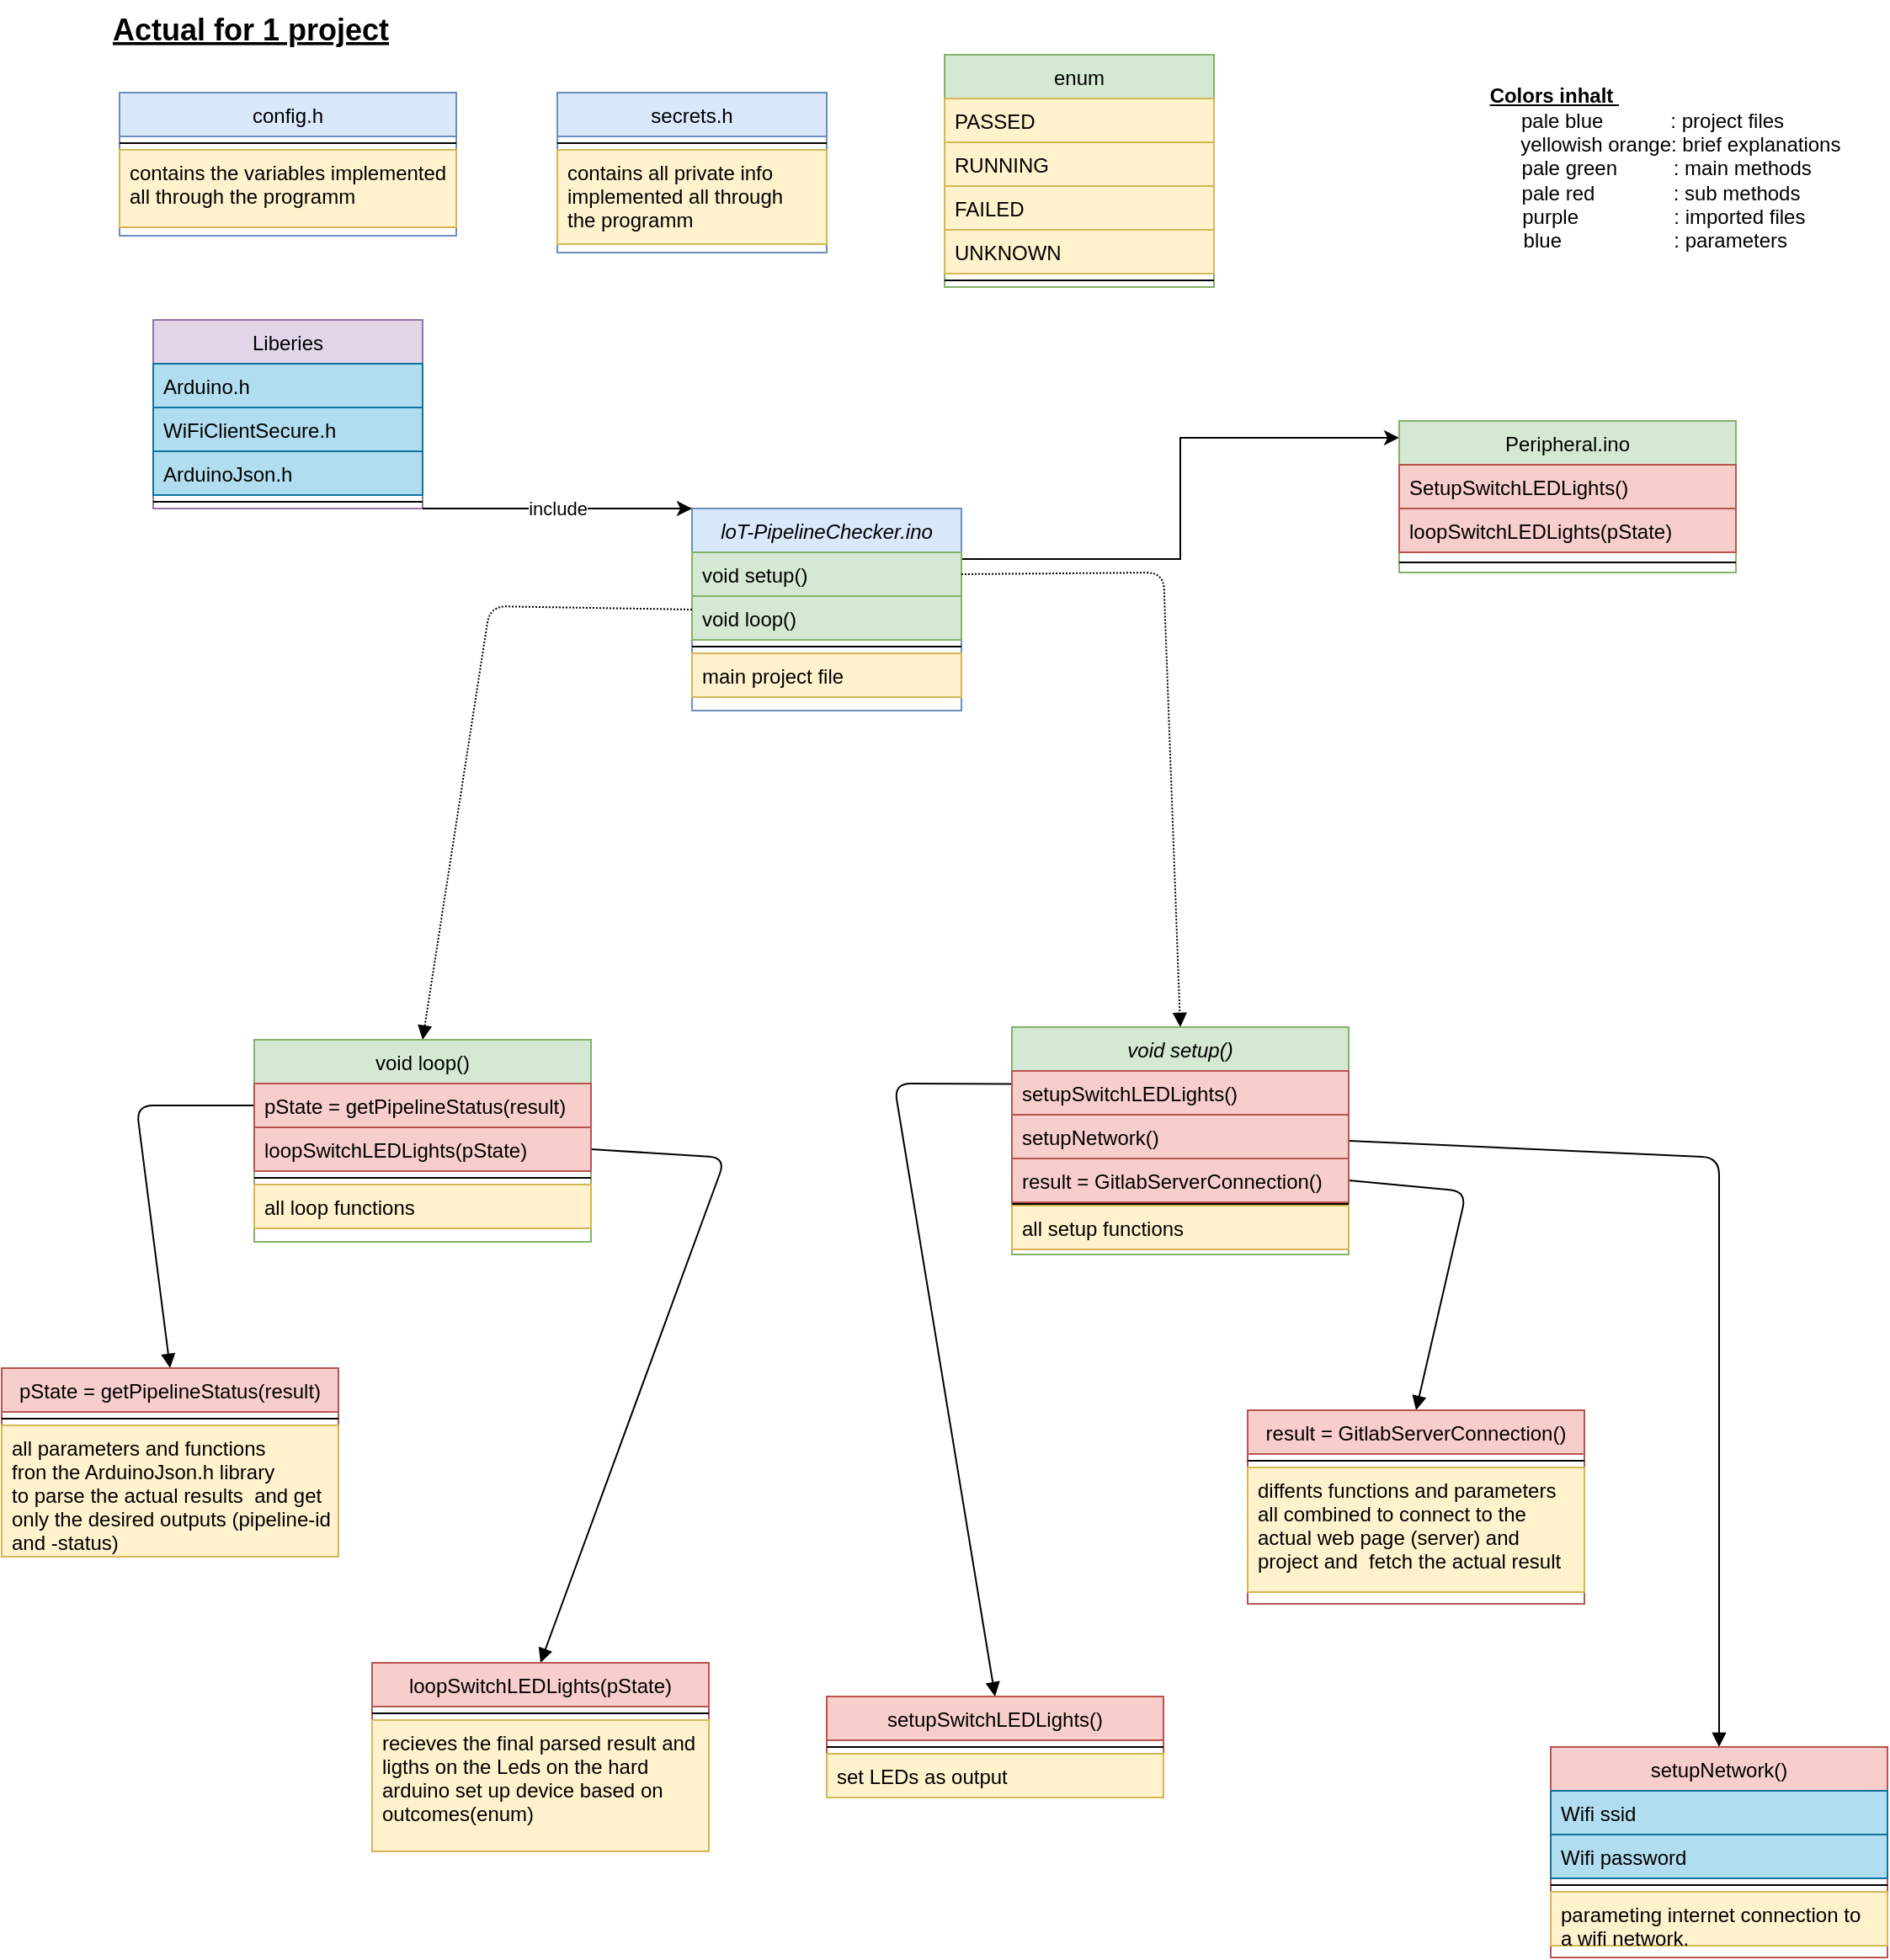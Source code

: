 <mxfile version="13.7.3" type="device"><diagram id="C5RBs43oDa-KdzZeNtuy" name="Page-1"><mxGraphModel dx="2105" dy="960" grid="1" gridSize="10" guides="1" tooltips="1" connect="1" arrows="1" fold="1" page="1" pageScale="1" pageWidth="827" pageHeight="1169" math="0" shadow="0"><root><mxCell id="WIyWlLk6GJQsqaUBKTNV-0"/><mxCell id="WIyWlLk6GJQsqaUBKTNV-1" parent="WIyWlLk6GJQsqaUBKTNV-0"/><mxCell id="nX8jGTWsumqi2cWbTF_k-5" style="edgeStyle=orthogonalEdgeStyle;rounded=0;orthogonalLoop=1;jettySize=auto;html=1;exitX=1;exitY=0.25;exitDx=0;exitDy=0;entryX=0;entryY=0.111;entryDx=0;entryDy=0;entryPerimeter=0;" edge="1" parent="WIyWlLk6GJQsqaUBKTNV-1" source="zkfFHV4jXpPFQw0GAbJ--0" target="nX8jGTWsumqi2cWbTF_k-0"><mxGeometry relative="1" as="geometry"/></mxCell><mxCell id="zkfFHV4jXpPFQw0GAbJ--0" value="loT-PipelineChecker.ino" style="swimlane;fontStyle=2;align=center;verticalAlign=top;childLayout=stackLayout;horizontal=1;startSize=26;horizontalStack=0;resizeParent=1;resizeLast=0;collapsible=1;marginBottom=0;rounded=0;shadow=0;strokeWidth=1;fillColor=#dae8fc;strokeColor=#6c8ebf;" parent="WIyWlLk6GJQsqaUBKTNV-1" vertex="1"><mxGeometry x="370" y="312" width="160" height="120" as="geometry"><mxRectangle x="230" y="140" width="160" height="26" as="alternateBounds"/></mxGeometry></mxCell><mxCell id="zkfFHV4jXpPFQw0GAbJ--1" value="void setup()" style="text;align=left;verticalAlign=top;spacingLeft=4;spacingRight=4;overflow=hidden;rotatable=0;points=[[0,0.5],[1,0.5]];portConstraint=eastwest;fillColor=#d5e8d4;strokeColor=#82b366;" parent="zkfFHV4jXpPFQw0GAbJ--0" vertex="1"><mxGeometry y="26" width="160" height="26" as="geometry"/></mxCell><mxCell id="zkfFHV4jXpPFQw0GAbJ--2" value="void loop()" style="text;align=left;verticalAlign=top;spacingLeft=4;spacingRight=4;overflow=hidden;rotatable=0;points=[[0,0.5],[1,0.5]];portConstraint=eastwest;rounded=0;shadow=0;html=0;fillColor=#d5e8d4;strokeColor=#82b366;" parent="zkfFHV4jXpPFQw0GAbJ--0" vertex="1"><mxGeometry y="52" width="160" height="26" as="geometry"/></mxCell><mxCell id="zkfFHV4jXpPFQw0GAbJ--4" value="" style="line;html=1;strokeWidth=1;align=left;verticalAlign=middle;spacingTop=-1;spacingLeft=3;spacingRight=3;rotatable=0;labelPosition=right;points=[];portConstraint=eastwest;" parent="zkfFHV4jXpPFQw0GAbJ--0" vertex="1"><mxGeometry y="78" width="160" height="8" as="geometry"/></mxCell><mxCell id="zkfFHV4jXpPFQw0GAbJ--5" value="main project file" style="text;align=left;verticalAlign=top;spacingLeft=4;spacingRight=4;overflow=hidden;rotatable=0;points=[[0,0.5],[1,0.5]];portConstraint=eastwest;fillColor=#fff2cc;strokeColor=#d6b656;" parent="zkfFHV4jXpPFQw0GAbJ--0" vertex="1"><mxGeometry y="86" width="160" height="26" as="geometry"/></mxCell><mxCell id="n-UcgwDzip0mZuVhd4J0-0" value="Actual for 1 project" style="text;align=left;verticalAlign=top;spacingLeft=4;spacingRight=4;overflow=hidden;rotatable=0;points=[[0,0.5],[1,0.5]];portConstraint=eastwest;fontStyle=5;fontSize=18;" parent="WIyWlLk6GJQsqaUBKTNV-1" vertex="1"><mxGeometry x="20" y="10" width="200" height="26" as="geometry"/></mxCell><mxCell id="n-UcgwDzip0mZuVhd4J0-60" value="Liberies" style="swimlane;fontStyle=0;align=center;verticalAlign=top;childLayout=stackLayout;horizontal=1;startSize=26;horizontalStack=0;resizeParent=1;resizeLast=0;collapsible=1;marginBottom=0;rounded=0;shadow=0;strokeWidth=1;fillColor=#e1d5e7;strokeColor=#9673a6;" parent="WIyWlLk6GJQsqaUBKTNV-1" vertex="1"><mxGeometry x="50" y="200" width="160" height="112" as="geometry"><mxRectangle x="550" y="140" width="160" height="26" as="alternateBounds"/></mxGeometry></mxCell><mxCell id="n-UcgwDzip0mZuVhd4J0-61" value="Arduino.h" style="text;align=left;verticalAlign=top;spacingLeft=4;spacingRight=4;overflow=hidden;rotatable=0;points=[[0,0.5],[1,0.5]];portConstraint=eastwest;fillColor=#b1ddf0;strokeColor=#10739e;" parent="n-UcgwDzip0mZuVhd4J0-60" vertex="1"><mxGeometry y="26" width="160" height="26" as="geometry"/></mxCell><mxCell id="n-UcgwDzip0mZuVhd4J0-62" value="WiFiClientSecure.h" style="text;align=left;verticalAlign=top;spacingLeft=4;spacingRight=4;overflow=hidden;rotatable=0;points=[[0,0.5],[1,0.5]];portConstraint=eastwest;rounded=0;shadow=0;html=0;fillColor=#b1ddf0;strokeColor=#10739e;" parent="n-UcgwDzip0mZuVhd4J0-60" vertex="1"><mxGeometry y="52" width="160" height="26" as="geometry"/></mxCell><mxCell id="n-UcgwDzip0mZuVhd4J0-63" value="ArduinoJson.h" style="text;align=left;verticalAlign=top;spacingLeft=4;spacingRight=4;overflow=hidden;rotatable=0;points=[[0,0.5],[1,0.5]];portConstraint=eastwest;rounded=0;shadow=0;html=0;fillColor=#b1ddf0;strokeColor=#10739e;" parent="n-UcgwDzip0mZuVhd4J0-60" vertex="1"><mxGeometry y="78" width="160" height="26" as="geometry"/></mxCell><mxCell id="n-UcgwDzip0mZuVhd4J0-66" value="" style="line;html=1;strokeWidth=1;align=left;verticalAlign=middle;spacingTop=-1;spacingLeft=3;spacingRight=3;rotatable=0;labelPosition=right;points=[];portConstraint=eastwest;" parent="n-UcgwDzip0mZuVhd4J0-60" vertex="1"><mxGeometry y="104" width="160" height="8" as="geometry"/></mxCell><mxCell id="n-UcgwDzip0mZuVhd4J0-77" value="enum" style="swimlane;fontStyle=0;align=center;verticalAlign=top;childLayout=stackLayout;horizontal=1;startSize=26;horizontalStack=0;resizeParent=1;resizeLast=0;collapsible=1;marginBottom=0;rounded=0;shadow=0;strokeWidth=1;fillColor=#d5e8d4;strokeColor=#82b366;" parent="WIyWlLk6GJQsqaUBKTNV-1" vertex="1"><mxGeometry x="520" y="42.5" width="160" height="138" as="geometry"><mxRectangle x="550" y="140" width="160" height="26" as="alternateBounds"/></mxGeometry></mxCell><mxCell id="n-UcgwDzip0mZuVhd4J0-78" value="PASSED" style="text;align=left;verticalAlign=top;spacingLeft=4;spacingRight=4;overflow=hidden;rotatable=0;points=[[0,0.5],[1,0.5]];portConstraint=eastwest;fillColor=#fff2cc;strokeColor=#d6b656;" parent="n-UcgwDzip0mZuVhd4J0-77" vertex="1"><mxGeometry y="26" width="160" height="26" as="geometry"/></mxCell><mxCell id="n-UcgwDzip0mZuVhd4J0-79" value="RUNNING" style="text;align=left;verticalAlign=top;spacingLeft=4;spacingRight=4;overflow=hidden;rotatable=0;points=[[0,0.5],[1,0.5]];portConstraint=eastwest;rounded=0;shadow=0;html=0;fillColor=#fff2cc;strokeColor=#d6b656;" parent="n-UcgwDzip0mZuVhd4J0-77" vertex="1"><mxGeometry y="52" width="160" height="26" as="geometry"/></mxCell><mxCell id="n-UcgwDzip0mZuVhd4J0-80" value="FAILED" style="text;align=left;verticalAlign=top;spacingLeft=4;spacingRight=4;overflow=hidden;rotatable=0;points=[[0,0.5],[1,0.5]];portConstraint=eastwest;rounded=0;shadow=0;html=0;fillColor=#fff2cc;strokeColor=#d6b656;" parent="n-UcgwDzip0mZuVhd4J0-77" vertex="1"><mxGeometry y="78" width="160" height="26" as="geometry"/></mxCell><mxCell id="n-UcgwDzip0mZuVhd4J0-81" value="UNKNOWN" style="text;align=left;verticalAlign=top;spacingLeft=4;spacingRight=4;overflow=hidden;rotatable=0;points=[[0,0.5],[1,0.5]];portConstraint=eastwest;rounded=0;shadow=0;html=0;fillColor=#fff2cc;strokeColor=#d6b656;" parent="n-UcgwDzip0mZuVhd4J0-77" vertex="1"><mxGeometry y="104" width="160" height="26" as="geometry"/></mxCell><mxCell id="n-UcgwDzip0mZuVhd4J0-82" value="" style="line;html=1;strokeWidth=1;align=left;verticalAlign=middle;spacingTop=-1;spacingLeft=3;spacingRight=3;rotatable=0;labelPosition=right;points=[];portConstraint=eastwest;" parent="n-UcgwDzip0mZuVhd4J0-77" vertex="1"><mxGeometry y="130" width="160" height="8" as="geometry"/></mxCell><mxCell id="YJGUpjWJpuxdB4CQiXM4-1" value="secrets.h" style="swimlane;fontStyle=0;align=center;verticalAlign=top;childLayout=stackLayout;horizontal=1;startSize=26;horizontalStack=0;resizeParent=1;resizeLast=0;collapsible=1;marginBottom=0;rounded=0;shadow=0;strokeWidth=1;fillColor=#dae8fc;strokeColor=#6c8ebf;" parent="WIyWlLk6GJQsqaUBKTNV-1" vertex="1"><mxGeometry x="290" y="65" width="160" height="95" as="geometry"><mxRectangle x="550" y="140" width="160" height="26" as="alternateBounds"/></mxGeometry></mxCell><mxCell id="YJGUpjWJpuxdB4CQiXM4-2" value="" style="line;html=1;strokeWidth=1;align=left;verticalAlign=middle;spacingTop=-1;spacingLeft=3;spacingRight=3;rotatable=0;labelPosition=right;points=[];portConstraint=eastwest;" parent="YJGUpjWJpuxdB4CQiXM4-1" vertex="1"><mxGeometry y="26" width="160" height="8" as="geometry"/></mxCell><mxCell id="YJGUpjWJpuxdB4CQiXM4-3" value="contains all private info&#10;implemented all through&#10;the programm " style="text;align=left;verticalAlign=top;spacingLeft=4;spacingRight=4;overflow=hidden;rotatable=0;points=[[0,0.5],[1,0.5]];portConstraint=eastwest;fillColor=#fff2cc;strokeColor=#d6b656;" parent="YJGUpjWJpuxdB4CQiXM4-1" vertex="1"><mxGeometry y="34" width="160" height="56" as="geometry"/></mxCell><mxCell id="YJGUpjWJpuxdB4CQiXM4-5" value="config.h" style="swimlane;fontStyle=0;align=center;verticalAlign=top;childLayout=stackLayout;horizontal=1;startSize=26;horizontalStack=0;resizeParent=1;resizeLast=0;collapsible=1;marginBottom=0;rounded=0;shadow=0;strokeWidth=1;fillColor=#dae8fc;strokeColor=#6c8ebf;" parent="WIyWlLk6GJQsqaUBKTNV-1" vertex="1"><mxGeometry x="30" y="65" width="200" height="85" as="geometry"><mxRectangle x="550" y="140" width="160" height="26" as="alternateBounds"/></mxGeometry></mxCell><mxCell id="YJGUpjWJpuxdB4CQiXM4-6" value="" style="line;html=1;strokeWidth=1;align=left;verticalAlign=middle;spacingTop=-1;spacingLeft=3;spacingRight=3;rotatable=0;labelPosition=right;points=[];portConstraint=eastwest;" parent="YJGUpjWJpuxdB4CQiXM4-5" vertex="1"><mxGeometry y="26" width="200" height="8" as="geometry"/></mxCell><mxCell id="YJGUpjWJpuxdB4CQiXM4-7" value="contains the variables implemented&#10;all through the programm" style="text;align=left;verticalAlign=top;spacingLeft=4;spacingRight=4;overflow=hidden;rotatable=0;points=[[0,0.5],[1,0.5]];portConstraint=eastwest;fillColor=#fff2cc;strokeColor=#d6b656;" parent="YJGUpjWJpuxdB4CQiXM4-5" vertex="1"><mxGeometry y="34" width="200" height="46" as="geometry"/></mxCell><mxCell id="AP6IjIO4oyk4iDSweJ21-5" value="" style="endArrow=classic;html=1;entryX=0;entryY=0;entryDx=0;entryDy=0;exitX=1;exitY=1;exitDx=0;exitDy=0;" parent="WIyWlLk6GJQsqaUBKTNV-1" source="n-UcgwDzip0mZuVhd4J0-60" target="zkfFHV4jXpPFQw0GAbJ--0" edge="1"><mxGeometry relative="1" as="geometry"><mxPoint x="220" y="280" as="sourcePoint"/><mxPoint x="310" y="280" as="targetPoint"/></mxGeometry></mxCell><mxCell id="AP6IjIO4oyk4iDSweJ21-6" value="include" style="edgeLabel;resizable=0;html=1;align=center;verticalAlign=middle;" parent="AP6IjIO4oyk4iDSweJ21-5" connectable="0" vertex="1"><mxGeometry relative="1" as="geometry"/></mxCell><mxCell id="AP6IjIO4oyk4iDSweJ21-7" value="" style="endArrow=block;endFill=1;endSize=6;html=1;exitX=0;exitY=0.5;exitDx=0;exitDy=0;entryX=0.5;entryY=0;entryDx=0;entryDy=0;dashed=1;dashPattern=1 1;" parent="WIyWlLk6GJQsqaUBKTNV-1" source="zkfFHV4jXpPFQw0GAbJ--0" target="n-UcgwDzip0mZuVhd4J0-23" edge="1"><mxGeometry width="100" relative="1" as="geometry"><mxPoint x="200" y="410" as="sourcePoint"/><mxPoint x="150" y="410" as="targetPoint"/><Array as="points"><mxPoint x="250" y="370"/></Array></mxGeometry></mxCell><mxCell id="AP6IjIO4oyk4iDSweJ21-8" value="" style="endArrow=block;endFill=1;endSize=6;html=1;exitX=1;exitY=0.5;exitDx=0;exitDy=0;entryX=0.5;entryY=0;entryDx=0;entryDy=0;dashed=1;dashPattern=1 1;" parent="WIyWlLk6GJQsqaUBKTNV-1" source="zkfFHV4jXpPFQw0GAbJ--1" target="n-UcgwDzip0mZuVhd4J0-1" edge="1"><mxGeometry width="100" relative="1" as="geometry"><mxPoint x="540" y="350" as="sourcePoint"/><mxPoint x="720" y="420" as="targetPoint"/><Array as="points"><mxPoint x="650" y="350"/></Array></mxGeometry></mxCell><mxCell id="AP6IjIO4oyk4iDSweJ21-9" value="" style="endArrow=block;endFill=1;endSize=6;html=1;exitX=1;exitY=0.5;exitDx=0;exitDy=0;entryX=0.5;entryY=0;entryDx=0;entryDy=0;" parent="WIyWlLk6GJQsqaUBKTNV-1" source="n-UcgwDzip0mZuVhd4J0-25" target="n-UcgwDzip0mZuVhd4J0-84" edge="1"><mxGeometry width="100" relative="1" as="geometry"><mxPoint x="340" y="697.5" as="sourcePoint"/><mxPoint x="440" y="697.5" as="targetPoint"/><Array as="points"><mxPoint x="390" y="697.5"/></Array></mxGeometry></mxCell><mxCell id="AP6IjIO4oyk4iDSweJ21-10" value="" style="endArrow=block;endFill=1;endSize=6;html=1;exitX=0;exitY=0.5;exitDx=0;exitDy=0;entryX=0.5;entryY=0;entryDx=0;entryDy=0;" parent="WIyWlLk6GJQsqaUBKTNV-1" source="n-UcgwDzip0mZuVhd4J0-24" target="n-UcgwDzip0mZuVhd4J0-70" edge="1"><mxGeometry width="100" relative="1" as="geometry"><mxPoint x="-30" y="707.5" as="sourcePoint"/><mxPoint x="20" y="687.5" as="targetPoint"/><Array as="points"><mxPoint x="40" y="666.5"/></Array></mxGeometry></mxCell><mxCell id="AP6IjIO4oyk4iDSweJ21-11" value="" style="endArrow=block;endFill=1;endSize=6;html=1;exitX=0;exitY=0.25;exitDx=0;exitDy=0;entryX=0.5;entryY=0;entryDx=0;entryDy=0;" parent="WIyWlLk6GJQsqaUBKTNV-1" source="n-UcgwDzip0mZuVhd4J0-1" target="AP6IjIO4oyk4iDSweJ21-0" edge="1"><mxGeometry width="100" relative="1" as="geometry"><mxPoint x="440" y="687" as="sourcePoint"/><mxPoint x="430" y="677.5" as="targetPoint"/><Array as="points"><mxPoint x="490" y="653.5"/></Array></mxGeometry></mxCell><mxCell id="AP6IjIO4oyk4iDSweJ21-12" value="" style="endArrow=block;endFill=1;endSize=6;html=1;exitX=1;exitY=0.5;exitDx=0;exitDy=0;entryX=0.5;entryY=0;entryDx=0;entryDy=0;" parent="WIyWlLk6GJQsqaUBKTNV-1" source="n-UcgwDzip0mZuVhd4J0-32" target="n-UcgwDzip0mZuVhd4J0-46" edge="1"><mxGeometry width="100" relative="1" as="geometry"><mxPoint x="770" y="707.5" as="sourcePoint"/><mxPoint x="870" y="707.5" as="targetPoint"/><Array as="points"><mxPoint x="830" y="717.5"/></Array></mxGeometry></mxCell><mxCell id="AP6IjIO4oyk4iDSweJ21-13" value="" style="endArrow=block;endFill=1;endSize=6;html=1;exitX=1;exitY=0.5;exitDx=0;exitDy=0;entryX=0.5;entryY=0;entryDx=0;entryDy=0;" parent="WIyWlLk6GJQsqaUBKTNV-1" source="n-UcgwDzip0mZuVhd4J0-1" target="n-UcgwDzip0mZuVhd4J0-41" edge="1"><mxGeometry width="100" relative="1" as="geometry"><mxPoint x="780" y="687" as="sourcePoint"/><mxPoint x="1040" y="1057.5" as="targetPoint"/><Array as="points"><mxPoint x="980" y="697.5"/></Array></mxGeometry></mxCell><mxCell id="AP6IjIO4oyk4iDSweJ21-14" value="&lt;b&gt;&lt;u&gt;Colors inhalt&amp;nbsp;&lt;/u&gt;&lt;/b&gt; &amp;nbsp; &amp;nbsp; &amp;nbsp; &amp;nbsp; &amp;nbsp; &amp;nbsp; &amp;nbsp; &amp;nbsp;&amp;nbsp;&lt;br&gt;&amp;nbsp; &amp;nbsp; &amp;nbsp; &amp;nbsp; &amp;nbsp; &amp;nbsp; &amp;nbsp; &amp;nbsp; &amp;nbsp; pale blue&amp;nbsp; &amp;nbsp; &amp;nbsp; &amp;nbsp; &amp;nbsp; &amp;nbsp; : project files&lt;br&gt;&amp;nbsp; &amp;nbsp; &amp;nbsp; &amp;nbsp; &amp;nbsp; &amp;nbsp; &amp;nbsp; &amp;nbsp; &amp;nbsp; &amp;nbsp; &amp;nbsp; &amp;nbsp; &amp;nbsp; &amp;nbsp; yellowish orange: brief explanations&lt;br&gt;&amp;nbsp; &amp;nbsp; &amp;nbsp; &amp;nbsp; &amp;nbsp; &amp;nbsp; &amp;nbsp; &amp;nbsp; &amp;nbsp; &amp;nbsp; &amp;nbsp; &amp;nbsp;pale green&amp;nbsp; &amp;nbsp; &amp;nbsp; &amp;nbsp; &amp;nbsp; : main methods&lt;br&gt;&amp;nbsp; &amp;nbsp; &amp;nbsp; &amp;nbsp; &amp;nbsp; &amp;nbsp; &amp;nbsp; &amp;nbsp; &amp;nbsp; &amp;nbsp; &amp;nbsp;pale red&amp;nbsp; &amp;nbsp; &amp;nbsp; &amp;nbsp; &amp;nbsp; &amp;nbsp; &amp;nbsp; : sub methods&lt;br&gt;&amp;nbsp; &amp;nbsp; &amp;nbsp; &amp;nbsp; &amp;nbsp; &amp;nbsp; &amp;nbsp; &amp;nbsp; &amp;nbsp; &amp;nbsp; &amp;nbsp; purple&amp;nbsp; &amp;nbsp; &amp;nbsp; &amp;nbsp; &amp;nbsp; &amp;nbsp; &amp;nbsp; &amp;nbsp; &amp;nbsp;: imported files&lt;br&gt;&amp;nbsp; &amp;nbsp; &amp;nbsp; &amp;nbsp; &amp;nbsp; &amp;nbsp; &amp;nbsp; &amp;nbsp; &amp;nbsp; &amp;nbsp;blue&amp;nbsp; &amp;nbsp; &amp;nbsp; &amp;nbsp; &amp;nbsp; &amp;nbsp; &amp;nbsp; &amp;nbsp; &amp;nbsp; &amp;nbsp; : parameters" style="text;html=1;align=center;verticalAlign=middle;resizable=0;points=[];autosize=1;" parent="WIyWlLk6GJQsqaUBKTNV-1" vertex="1"><mxGeometry x="760" y="60" width="300" height="100" as="geometry"/></mxCell><mxCell id="nX8jGTWsumqi2cWbTF_k-0" value="Peripheral.ino" style="swimlane;fontStyle=0;align=center;verticalAlign=top;childLayout=stackLayout;horizontal=1;startSize=26;horizontalStack=0;resizeParent=1;resizeLast=0;collapsible=1;marginBottom=0;rounded=0;shadow=0;strokeWidth=1;fillColor=#d5e8d4;strokeColor=#82b366;" vertex="1" parent="WIyWlLk6GJQsqaUBKTNV-1"><mxGeometry x="790" y="260" width="200" height="90" as="geometry"><mxRectangle x="130" y="380" width="160" height="26" as="alternateBounds"/></mxGeometry></mxCell><mxCell id="nX8jGTWsumqi2cWbTF_k-1" value="SetupSwitchLEDLights()" style="text;align=left;verticalAlign=top;spacingLeft=4;spacingRight=4;overflow=hidden;rotatable=0;points=[[0,0.5],[1,0.5]];portConstraint=eastwest;fillColor=#f8cecc;strokeColor=#b85450;" vertex="1" parent="nX8jGTWsumqi2cWbTF_k-0"><mxGeometry y="26" width="200" height="26" as="geometry"/></mxCell><mxCell id="nX8jGTWsumqi2cWbTF_k-2" value="loopSwitchLEDLights(pState)" style="text;align=left;verticalAlign=top;spacingLeft=4;spacingRight=4;overflow=hidden;rotatable=0;points=[[0,0.5],[1,0.5]];portConstraint=eastwest;rounded=0;shadow=0;html=0;fillColor=#f8cecc;strokeColor=#b85450;" vertex="1" parent="nX8jGTWsumqi2cWbTF_k-0"><mxGeometry y="52" width="200" height="26" as="geometry"/></mxCell><mxCell id="nX8jGTWsumqi2cWbTF_k-3" value="" style="line;html=1;strokeWidth=1;align=left;verticalAlign=middle;spacingTop=-1;spacingLeft=3;spacingRight=3;rotatable=0;labelPosition=right;points=[];portConstraint=eastwest;" vertex="1" parent="nX8jGTWsumqi2cWbTF_k-0"><mxGeometry y="78" width="200" height="12" as="geometry"/></mxCell><mxCell id="n-UcgwDzip0mZuVhd4J0-1" value="void setup()" style="swimlane;fontStyle=2;align=center;verticalAlign=top;childLayout=stackLayout;horizontal=1;startSize=26;horizontalStack=0;resizeParent=1;resizeLast=0;collapsible=1;marginBottom=0;rounded=0;shadow=0;strokeWidth=1;fillColor=#d5e8d4;strokeColor=#82b366;" parent="WIyWlLk6GJQsqaUBKTNV-1" vertex="1"><mxGeometry x="560" y="620" width="200" height="135" as="geometry"><mxRectangle x="580" y="390" width="160" height="26" as="alternateBounds"/></mxGeometry></mxCell><mxCell id="n-UcgwDzip0mZuVhd4J0-2" value="setupSwitchLEDLights()" style="text;align=left;verticalAlign=top;spacingLeft=4;spacingRight=4;overflow=hidden;rotatable=0;points=[[0,0.5],[1,0.5]];portConstraint=eastwest;fillColor=#f8cecc;strokeColor=#b85450;" parent="n-UcgwDzip0mZuVhd4J0-1" vertex="1"><mxGeometry y="26" width="200" height="26" as="geometry"/></mxCell><mxCell id="n-UcgwDzip0mZuVhd4J0-3" value="setupNetwork()" style="text;align=left;verticalAlign=top;spacingLeft=4;spacingRight=4;overflow=hidden;rotatable=0;points=[[0,0.5],[1,0.5]];portConstraint=eastwest;rounded=0;shadow=0;html=0;fillColor=#f8cecc;strokeColor=#b85450;" parent="n-UcgwDzip0mZuVhd4J0-1" vertex="1"><mxGeometry y="52" width="200" height="26" as="geometry"/></mxCell><mxCell id="n-UcgwDzip0mZuVhd4J0-32" value="result = GitlabServerConnection()" style="text;align=left;verticalAlign=top;spacingLeft=4;spacingRight=4;overflow=hidden;rotatable=0;points=[[0,0.5],[1,0.5]];portConstraint=eastwest;rounded=0;shadow=0;html=0;fillColor=#f8cecc;strokeColor=#b85450;" parent="n-UcgwDzip0mZuVhd4J0-1" vertex="1"><mxGeometry y="78" width="200" height="26" as="geometry"/></mxCell><mxCell id="n-UcgwDzip0mZuVhd4J0-5" value="" style="line;html=1;strokeWidth=1;align=left;verticalAlign=middle;spacingTop=-1;spacingLeft=3;spacingRight=3;rotatable=0;labelPosition=right;points=[];portConstraint=eastwest;" parent="n-UcgwDzip0mZuVhd4J0-1" vertex="1"><mxGeometry y="104" width="200" height="2" as="geometry"/></mxCell><mxCell id="n-UcgwDzip0mZuVhd4J0-6" value="all setup functions" style="text;align=left;verticalAlign=top;spacingLeft=4;spacingRight=4;overflow=hidden;rotatable=0;points=[[0,0.5],[1,0.5]];portConstraint=eastwest;fillColor=#fff2cc;strokeColor=#d6b656;" parent="n-UcgwDzip0mZuVhd4J0-1" vertex="1"><mxGeometry y="106" width="200" height="26" as="geometry"/></mxCell><mxCell id="n-UcgwDzip0mZuVhd4J0-41" value="setupNetwork()" style="swimlane;fontStyle=0;align=center;verticalAlign=top;childLayout=stackLayout;horizontal=1;startSize=26;horizontalStack=0;resizeParent=1;resizeLast=0;collapsible=1;marginBottom=0;rounded=0;shadow=0;strokeWidth=1;fillColor=#f8cecc;strokeColor=#b85450;" parent="WIyWlLk6GJQsqaUBKTNV-1" vertex="1"><mxGeometry x="880" y="1047.5" width="200" height="125" as="geometry"><mxRectangle x="130" y="380" width="160" height="26" as="alternateBounds"/></mxGeometry></mxCell><mxCell id="n-UcgwDzip0mZuVhd4J0-42" value="Wifi ssid" style="text;align=left;verticalAlign=top;spacingLeft=4;spacingRight=4;overflow=hidden;rotatable=0;points=[[0,0.5],[1,0.5]];portConstraint=eastwest;fillColor=#b1ddf0;strokeColor=#10739e;" parent="n-UcgwDzip0mZuVhd4J0-41" vertex="1"><mxGeometry y="26" width="200" height="26" as="geometry"/></mxCell><mxCell id="n-UcgwDzip0mZuVhd4J0-43" value="Wifi password" style="text;align=left;verticalAlign=top;spacingLeft=4;spacingRight=4;overflow=hidden;rotatable=0;points=[[0,0.5],[1,0.5]];portConstraint=eastwest;rounded=0;shadow=0;html=0;fillColor=#b1ddf0;strokeColor=#10739e;" parent="n-UcgwDzip0mZuVhd4J0-41" vertex="1"><mxGeometry y="52" width="200" height="26" as="geometry"/></mxCell><mxCell id="n-UcgwDzip0mZuVhd4J0-44" value="" style="line;html=1;strokeWidth=1;align=left;verticalAlign=middle;spacingTop=-1;spacingLeft=3;spacingRight=3;rotatable=0;labelPosition=right;points=[];portConstraint=eastwest;" parent="n-UcgwDzip0mZuVhd4J0-41" vertex="1"><mxGeometry y="78" width="200" height="8" as="geometry"/></mxCell><mxCell id="n-UcgwDzip0mZuVhd4J0-45" value="parameting internet connection to&#10;a wifi network." style="text;align=left;verticalAlign=top;spacingLeft=4;spacingRight=4;overflow=hidden;rotatable=0;points=[[0,0.5],[1,0.5]];portConstraint=eastwest;fillColor=#fff2cc;strokeColor=#d6b656;" parent="n-UcgwDzip0mZuVhd4J0-41" vertex="1"><mxGeometry y="86" width="200" height="32" as="geometry"/></mxCell><mxCell id="n-UcgwDzip0mZuVhd4J0-46" value="result = GitlabServerConnection()" style="swimlane;fontStyle=0;align=center;verticalAlign=top;childLayout=stackLayout;horizontal=1;startSize=26;horizontalStack=0;resizeParent=1;resizeLast=0;collapsible=1;marginBottom=0;rounded=0;shadow=0;strokeWidth=1;fillColor=#f8cecc;strokeColor=#b85450;" parent="WIyWlLk6GJQsqaUBKTNV-1" vertex="1"><mxGeometry x="700" y="847.5" width="200" height="115" as="geometry"><mxRectangle x="550" y="140" width="160" height="26" as="alternateBounds"/></mxGeometry></mxCell><mxCell id="n-UcgwDzip0mZuVhd4J0-52" value="" style="line;html=1;strokeWidth=1;align=left;verticalAlign=middle;spacingTop=-1;spacingLeft=3;spacingRight=3;rotatable=0;labelPosition=right;points=[];portConstraint=eastwest;" parent="n-UcgwDzip0mZuVhd4J0-46" vertex="1"><mxGeometry y="26" width="200" height="8" as="geometry"/></mxCell><mxCell id="n-UcgwDzip0mZuVhd4J0-53" value="diffents functions and parameters&#10;all combined to connect to the &#10;actual web page (server) and &#10;project and  fetch the actual result" style="text;align=left;verticalAlign=top;spacingLeft=4;spacingRight=4;overflow=hidden;rotatable=0;points=[[0,0.5],[1,0.5]];portConstraint=eastwest;fillColor=#fff2cc;strokeColor=#d6b656;" parent="n-UcgwDzip0mZuVhd4J0-46" vertex="1"><mxGeometry y="34" width="200" height="74" as="geometry"/></mxCell><mxCell id="n-UcgwDzip0mZuVhd4J0-70" value="pState = getPipelineStatus(result)" style="swimlane;fontStyle=0;align=center;verticalAlign=top;childLayout=stackLayout;horizontal=1;startSize=26;horizontalStack=0;resizeParent=1;resizeLast=0;collapsible=1;marginBottom=0;rounded=0;shadow=0;strokeWidth=1;fillColor=#f8cecc;strokeColor=#b85450;" parent="WIyWlLk6GJQsqaUBKTNV-1" vertex="1"><mxGeometry x="-40" y="822.5" width="200" height="112" as="geometry"><mxRectangle x="550" y="140" width="160" height="26" as="alternateBounds"/></mxGeometry></mxCell><mxCell id="n-UcgwDzip0mZuVhd4J0-75" value="" style="line;html=1;strokeWidth=1;align=left;verticalAlign=middle;spacingTop=-1;spacingLeft=3;spacingRight=3;rotatable=0;labelPosition=right;points=[];portConstraint=eastwest;" parent="n-UcgwDzip0mZuVhd4J0-70" vertex="1"><mxGeometry y="26" width="200" height="8" as="geometry"/></mxCell><mxCell id="n-UcgwDzip0mZuVhd4J0-74" value="all parameters and functions &#10;fron the ArduinoJson.h library &#10;to parse the actual results  and get&#10;only the desired outputs (pipeline-id&#10;and -status)" style="text;align=left;verticalAlign=top;spacingLeft=4;spacingRight=4;overflow=hidden;rotatable=0;points=[[0,0.5],[1,0.5]];portConstraint=eastwest;rounded=0;shadow=0;html=0;fillColor=#fff2cc;strokeColor=#d6b656;" parent="n-UcgwDzip0mZuVhd4J0-70" vertex="1"><mxGeometry y="34" width="200" height="78" as="geometry"/></mxCell><mxCell id="n-UcgwDzip0mZuVhd4J0-84" value="loopSwitchLEDLights(pState)" style="swimlane;fontStyle=0;align=center;verticalAlign=top;childLayout=stackLayout;horizontal=1;startSize=26;horizontalStack=0;resizeParent=1;resizeLast=0;collapsible=1;marginBottom=0;rounded=0;shadow=0;strokeWidth=1;fillColor=#f8cecc;strokeColor=#b85450;" parent="WIyWlLk6GJQsqaUBKTNV-1" vertex="1"><mxGeometry x="180" y="997.5" width="200" height="112" as="geometry"><mxRectangle x="550" y="140" width="160" height="26" as="alternateBounds"/></mxGeometry></mxCell><mxCell id="n-UcgwDzip0mZuVhd4J0-88" value="" style="line;html=1;strokeWidth=1;align=left;verticalAlign=middle;spacingTop=-1;spacingLeft=3;spacingRight=3;rotatable=0;labelPosition=right;points=[];portConstraint=eastwest;" parent="n-UcgwDzip0mZuVhd4J0-84" vertex="1"><mxGeometry y="26" width="200" height="8" as="geometry"/></mxCell><mxCell id="n-UcgwDzip0mZuVhd4J0-89" value="recieves the final parsed result and &#10;ligths on the Leds on the hard &#10;arduino set up device based on &#10;outcomes(enum)" style="text;align=left;verticalAlign=top;spacingLeft=4;spacingRight=4;overflow=hidden;rotatable=0;points=[[0,0.5],[1,0.5]];portConstraint=eastwest;rounded=0;shadow=0;html=0;fillColor=#fff2cc;strokeColor=#d6b656;" parent="n-UcgwDzip0mZuVhd4J0-84" vertex="1"><mxGeometry y="34" width="200" height="78" as="geometry"/></mxCell><mxCell id="AP6IjIO4oyk4iDSweJ21-0" value="setupSwitchLEDLights()" style="swimlane;fontStyle=0;align=center;verticalAlign=top;childLayout=stackLayout;horizontal=1;startSize=26;horizontalStack=0;resizeParent=1;resizeLast=0;collapsible=1;marginBottom=0;rounded=0;shadow=0;strokeWidth=1;fillColor=#f8cecc;strokeColor=#b85450;" parent="WIyWlLk6GJQsqaUBKTNV-1" vertex="1"><mxGeometry x="450" y="1017.5" width="200" height="60" as="geometry"><mxRectangle x="130" y="380" width="160" height="26" as="alternateBounds"/></mxGeometry></mxCell><mxCell id="AP6IjIO4oyk4iDSweJ21-3" value="" style="line;html=1;strokeWidth=1;align=left;verticalAlign=middle;spacingTop=-1;spacingLeft=3;spacingRight=3;rotatable=0;labelPosition=right;points=[];portConstraint=eastwest;" parent="AP6IjIO4oyk4iDSweJ21-0" vertex="1"><mxGeometry y="26" width="200" height="8" as="geometry"/></mxCell><mxCell id="AP6IjIO4oyk4iDSweJ21-4" value="set LEDs as output" style="text;align=left;verticalAlign=top;spacingLeft=4;spacingRight=4;overflow=hidden;rotatable=0;points=[[0,0.5],[1,0.5]];portConstraint=eastwest;fillColor=#fff2cc;strokeColor=#d6b656;" parent="AP6IjIO4oyk4iDSweJ21-0" vertex="1"><mxGeometry y="34" width="200" height="26" as="geometry"/></mxCell><mxCell id="n-UcgwDzip0mZuVhd4J0-23" value="void loop()" style="swimlane;fontStyle=0;align=center;verticalAlign=top;childLayout=stackLayout;horizontal=1;startSize=26;horizontalStack=0;resizeParent=1;resizeLast=0;collapsible=1;marginBottom=0;rounded=0;shadow=0;strokeWidth=1;fillColor=#d5e8d4;strokeColor=#82b366;" parent="WIyWlLk6GJQsqaUBKTNV-1" vertex="1"><mxGeometry x="110" y="627.5" width="200" height="120" as="geometry"><mxRectangle x="130" y="380" width="160" height="26" as="alternateBounds"/></mxGeometry></mxCell><mxCell id="n-UcgwDzip0mZuVhd4J0-24" value="pState = getPipelineStatus(result)" style="text;align=left;verticalAlign=top;spacingLeft=4;spacingRight=4;overflow=hidden;rotatable=0;points=[[0,0.5],[1,0.5]];portConstraint=eastwest;fillColor=#f8cecc;strokeColor=#b85450;" parent="n-UcgwDzip0mZuVhd4J0-23" vertex="1"><mxGeometry y="26" width="200" height="26" as="geometry"/></mxCell><mxCell id="n-UcgwDzip0mZuVhd4J0-25" value="loopSwitchLEDLights(pState)" style="text;align=left;verticalAlign=top;spacingLeft=4;spacingRight=4;overflow=hidden;rotatable=0;points=[[0,0.5],[1,0.5]];portConstraint=eastwest;rounded=0;shadow=0;html=0;fillColor=#f8cecc;strokeColor=#b85450;" parent="n-UcgwDzip0mZuVhd4J0-23" vertex="1"><mxGeometry y="52" width="200" height="26" as="geometry"/></mxCell><mxCell id="n-UcgwDzip0mZuVhd4J0-26" value="" style="line;html=1;strokeWidth=1;align=left;verticalAlign=middle;spacingTop=-1;spacingLeft=3;spacingRight=3;rotatable=0;labelPosition=right;points=[];portConstraint=eastwest;" parent="n-UcgwDzip0mZuVhd4J0-23" vertex="1"><mxGeometry y="78" width="200" height="8" as="geometry"/></mxCell><mxCell id="n-UcgwDzip0mZuVhd4J0-28" value="all loop functions" style="text;align=left;verticalAlign=top;spacingLeft=4;spacingRight=4;overflow=hidden;rotatable=0;points=[[0,0.5],[1,0.5]];portConstraint=eastwest;fillColor=#fff2cc;strokeColor=#d6b656;" parent="n-UcgwDzip0mZuVhd4J0-23" vertex="1"><mxGeometry y="86" width="200" height="26" as="geometry"/></mxCell></root></mxGraphModel></diagram></mxfile>
<mxfile host="Electron" modified="2021-01-28T12:13:12.140Z" agent="5.0 (Windows NT 10.0; Win64; x64) AppleWebKit/537.36 (KHTML, like Gecko) draw.io/14.1.8 Chrome/87.0.428.88 Electron/11.1.1 Safari/537.36" etag="L0N6wkD4GkTjv53NBiSt" version="14.1.8" type="device"><diagram id="C5RBs43oDa-KdzZeNtuy" name="Page-1"><mxGraphModel dx="1853" dy="594" grid="1" gridSize="10" guides="1" tooltips="1" connect="1" arrows="1" fold="1" page="1" pageScale="1" pageWidth="827" pageHeight="1169" math="0" shadow="0"><root><mxCell id="WIyWlLk6GJQsqaUBKTNV-0"/><mxCell id="WIyWlLk6GJQsqaUBKTNV-1" parent="WIyWlLk6GJQsqaUBKTNV-0"/><mxCell id="zkfFHV4jXpPFQw0GAbJ--0" value="loT-PipelineChecker" style="swimlane;fontStyle=2;align=center;verticalAlign=top;childLayout=stackLayout;horizontal=1;startSize=26;horizontalStack=0;resizeParent=1;resizeLast=0;collapsible=1;marginBottom=0;rounded=0;shadow=0;strokeWidth=1;fillColor=#dae8fc;strokeColor=#6c8ebf;" parent="WIyWlLk6GJQsqaUBKTNV-1" vertex="1"><mxGeometry x="370" y="312" width="160" height="120" as="geometry"><mxRectangle x="230" y="140" width="160" height="26" as="alternateBounds"/></mxGeometry></mxCell><mxCell id="zkfFHV4jXpPFQw0GAbJ--1" value="void setup()" style="text;align=left;verticalAlign=top;spacingLeft=4;spacingRight=4;overflow=hidden;rotatable=0;points=[[0,0.5],[1,0.5]];portConstraint=eastwest;fillColor=#d5e8d4;strokeColor=#82b366;" parent="zkfFHV4jXpPFQw0GAbJ--0" vertex="1"><mxGeometry y="26" width="160" height="26" as="geometry"/></mxCell><mxCell id="zkfFHV4jXpPFQw0GAbJ--2" value="void loop()" style="text;align=left;verticalAlign=top;spacingLeft=4;spacingRight=4;overflow=hidden;rotatable=0;points=[[0,0.5],[1,0.5]];portConstraint=eastwest;rounded=0;shadow=0;html=0;fillColor=#d5e8d4;strokeColor=#82b366;" parent="zkfFHV4jXpPFQw0GAbJ--0" vertex="1"><mxGeometry y="52" width="160" height="26" as="geometry"/></mxCell><mxCell id="zkfFHV4jXpPFQw0GAbJ--4" value="" style="line;html=1;strokeWidth=1;align=left;verticalAlign=middle;spacingTop=-1;spacingLeft=3;spacingRight=3;rotatable=0;labelPosition=right;points=[];portConstraint=eastwest;" parent="zkfFHV4jXpPFQw0GAbJ--0" vertex="1"><mxGeometry y="78" width="160" height="8" as="geometry"/></mxCell><mxCell id="zkfFHV4jXpPFQw0GAbJ--5" value="main project file" style="text;align=left;verticalAlign=top;spacingLeft=4;spacingRight=4;overflow=hidden;rotatable=0;points=[[0,0.5],[1,0.5]];portConstraint=eastwest;fillColor=#fff2cc;strokeColor=#d6b656;" parent="zkfFHV4jXpPFQw0GAbJ--0" vertex="1"><mxGeometry y="86" width="160" height="26" as="geometry"/></mxCell><mxCell id="n-UcgwDzip0mZuVhd4J0-0" value="Actual for 1 project" style="text;align=left;verticalAlign=top;spacingLeft=4;spacingRight=4;overflow=hidden;rotatable=0;points=[[0,0.5],[1,0.5]];portConstraint=eastwest;fontStyle=5;fontSize=18;" parent="WIyWlLk6GJQsqaUBKTNV-1" vertex="1"><mxGeometry x="20" y="10" width="200" height="26" as="geometry"/></mxCell><mxCell id="n-UcgwDzip0mZuVhd4J0-1" value="void setup()" style="swimlane;fontStyle=2;align=center;verticalAlign=top;childLayout=stackLayout;horizontal=1;startSize=26;horizontalStack=0;resizeParent=1;resizeLast=0;collapsible=1;marginBottom=0;rounded=0;shadow=0;strokeWidth=1;fillColor=#d5e8d4;strokeColor=#82b366;" parent="WIyWlLk6GJQsqaUBKTNV-1" vertex="1"><mxGeometry x="560" y="462.5" width="200" height="135" as="geometry"><mxRectangle x="580" y="390" width="160" height="26" as="alternateBounds"/></mxGeometry></mxCell><mxCell id="n-UcgwDzip0mZuVhd4J0-2" value="setupSwitchLEDLights()" style="text;align=left;verticalAlign=top;spacingLeft=4;spacingRight=4;overflow=hidden;rotatable=0;points=[[0,0.5],[1,0.5]];portConstraint=eastwest;fillColor=#f8cecc;strokeColor=#b85450;" parent="n-UcgwDzip0mZuVhd4J0-1" vertex="1"><mxGeometry y="26" width="200" height="26" as="geometry"/></mxCell><mxCell id="n-UcgwDzip0mZuVhd4J0-3" value="setupNetwork()" style="text;align=left;verticalAlign=top;spacingLeft=4;spacingRight=4;overflow=hidden;rotatable=0;points=[[0,0.5],[1,0.5]];portConstraint=eastwest;rounded=0;shadow=0;html=0;fillColor=#f8cecc;strokeColor=#b85450;" parent="n-UcgwDzip0mZuVhd4J0-1" vertex="1"><mxGeometry y="52" width="200" height="26" as="geometry"/></mxCell><mxCell id="n-UcgwDzip0mZuVhd4J0-32" value="result = GitlabServerConnection()" style="text;align=left;verticalAlign=top;spacingLeft=4;spacingRight=4;overflow=hidden;rotatable=0;points=[[0,0.5],[1,0.5]];portConstraint=eastwest;rounded=0;shadow=0;html=0;fillColor=#f8cecc;strokeColor=#b85450;" parent="n-UcgwDzip0mZuVhd4J0-1" vertex="1"><mxGeometry y="78" width="200" height="26" as="geometry"/></mxCell><mxCell id="n-UcgwDzip0mZuVhd4J0-5" value="" style="line;html=1;strokeWidth=1;align=left;verticalAlign=middle;spacingTop=-1;spacingLeft=3;spacingRight=3;rotatable=0;labelPosition=right;points=[];portConstraint=eastwest;" parent="n-UcgwDzip0mZuVhd4J0-1" vertex="1"><mxGeometry y="104" width="200" height="2" as="geometry"/></mxCell><mxCell id="n-UcgwDzip0mZuVhd4J0-6" value="all setup functions" style="text;align=left;verticalAlign=top;spacingLeft=4;spacingRight=4;overflow=hidden;rotatable=0;points=[[0,0.5],[1,0.5]];portConstraint=eastwest;fillColor=#fff2cc;strokeColor=#d6b656;" parent="n-UcgwDzip0mZuVhd4J0-1" vertex="1"><mxGeometry y="106" width="200" height="26" as="geometry"/></mxCell><mxCell id="n-UcgwDzip0mZuVhd4J0-23" value="void loop()" style="swimlane;fontStyle=0;align=center;verticalAlign=top;childLayout=stackLayout;horizontal=1;startSize=26;horizontalStack=0;resizeParent=1;resizeLast=0;collapsible=1;marginBottom=0;rounded=0;shadow=0;strokeWidth=1;fillColor=#d5e8d4;strokeColor=#82b366;" parent="WIyWlLk6GJQsqaUBKTNV-1" vertex="1"><mxGeometry x="130" y="470" width="200" height="120" as="geometry"><mxRectangle x="130" y="380" width="160" height="26" as="alternateBounds"/></mxGeometry></mxCell><mxCell id="n-UcgwDzip0mZuVhd4J0-24" value="pState = getPipelineStatus(result)" style="text;align=left;verticalAlign=top;spacingLeft=4;spacingRight=4;overflow=hidden;rotatable=0;points=[[0,0.5],[1,0.5]];portConstraint=eastwest;fillColor=#f8cecc;strokeColor=#b85450;" parent="n-UcgwDzip0mZuVhd4J0-23" vertex="1"><mxGeometry y="26" width="200" height="26" as="geometry"/></mxCell><mxCell id="n-UcgwDzip0mZuVhd4J0-25" value="loopSwitchLEDLights(pState)" style="text;align=left;verticalAlign=top;spacingLeft=4;spacingRight=4;overflow=hidden;rotatable=0;points=[[0,0.5],[1,0.5]];portConstraint=eastwest;rounded=0;shadow=0;html=0;fillColor=#f8cecc;strokeColor=#b85450;" parent="n-UcgwDzip0mZuVhd4J0-23" vertex="1"><mxGeometry y="52" width="200" height="26" as="geometry"/></mxCell><mxCell id="n-UcgwDzip0mZuVhd4J0-26" value="" style="line;html=1;strokeWidth=1;align=left;verticalAlign=middle;spacingTop=-1;spacingLeft=3;spacingRight=3;rotatable=0;labelPosition=right;points=[];portConstraint=eastwest;" parent="n-UcgwDzip0mZuVhd4J0-23" vertex="1"><mxGeometry y="78" width="200" height="8" as="geometry"/></mxCell><mxCell id="n-UcgwDzip0mZuVhd4J0-28" value="all loop functions" style="text;align=left;verticalAlign=top;spacingLeft=4;spacingRight=4;overflow=hidden;rotatable=0;points=[[0,0.5],[1,0.5]];portConstraint=eastwest;fillColor=#fff2cc;strokeColor=#d6b656;" parent="n-UcgwDzip0mZuVhd4J0-23" vertex="1"><mxGeometry y="86" width="200" height="26" as="geometry"/></mxCell><mxCell id="n-UcgwDzip0mZuVhd4J0-41" value="setupNetwork()" style="swimlane;fontStyle=0;align=center;verticalAlign=top;childLayout=stackLayout;horizontal=1;startSize=26;horizontalStack=0;resizeParent=1;resizeLast=0;collapsible=1;marginBottom=0;rounded=0;shadow=0;strokeWidth=1;fillColor=#f8cecc;strokeColor=#b85450;" parent="WIyWlLk6GJQsqaUBKTNV-1" vertex="1"><mxGeometry x="880" y="890" width="200" height="125" as="geometry"><mxRectangle x="130" y="380" width="160" height="26" as="alternateBounds"/></mxGeometry></mxCell><mxCell id="n-UcgwDzip0mZuVhd4J0-42" value="Wifi ssid" style="text;align=left;verticalAlign=top;spacingLeft=4;spacingRight=4;overflow=hidden;rotatable=0;points=[[0,0.5],[1,0.5]];portConstraint=eastwest;fillColor=#b1ddf0;strokeColor=#10739e;" parent="n-UcgwDzip0mZuVhd4J0-41" vertex="1"><mxGeometry y="26" width="200" height="26" as="geometry"/></mxCell><mxCell id="n-UcgwDzip0mZuVhd4J0-43" value="Wifi password" style="text;align=left;verticalAlign=top;spacingLeft=4;spacingRight=4;overflow=hidden;rotatable=0;points=[[0,0.5],[1,0.5]];portConstraint=eastwest;rounded=0;shadow=0;html=0;fillColor=#b1ddf0;strokeColor=#10739e;" parent="n-UcgwDzip0mZuVhd4J0-41" vertex="1"><mxGeometry y="52" width="200" height="26" as="geometry"/></mxCell><mxCell id="n-UcgwDzip0mZuVhd4J0-44" value="" style="line;html=1;strokeWidth=1;align=left;verticalAlign=middle;spacingTop=-1;spacingLeft=3;spacingRight=3;rotatable=0;labelPosition=right;points=[];portConstraint=eastwest;" parent="n-UcgwDzip0mZuVhd4J0-41" vertex="1"><mxGeometry y="78" width="200" height="8" as="geometry"/></mxCell><mxCell id="n-UcgwDzip0mZuVhd4J0-45" value="parameting internet connection to&#10;a wifi network." style="text;align=left;verticalAlign=top;spacingLeft=4;spacingRight=4;overflow=hidden;rotatable=0;points=[[0,0.5],[1,0.5]];portConstraint=eastwest;fillColor=#fff2cc;strokeColor=#d6b656;" parent="n-UcgwDzip0mZuVhd4J0-41" vertex="1"><mxGeometry y="86" width="200" height="32" as="geometry"/></mxCell><mxCell id="n-UcgwDzip0mZuVhd4J0-46" value="result = GitlabServerConnection()" style="swimlane;fontStyle=0;align=center;verticalAlign=top;childLayout=stackLayout;horizontal=1;startSize=26;horizontalStack=0;resizeParent=1;resizeLast=0;collapsible=1;marginBottom=0;rounded=0;shadow=0;strokeWidth=1;fillColor=#f8cecc;strokeColor=#b85450;" parent="WIyWlLk6GJQsqaUBKTNV-1" vertex="1"><mxGeometry x="700" y="690" width="200" height="115" as="geometry"><mxRectangle x="550" y="140" width="160" height="26" as="alternateBounds"/></mxGeometry></mxCell><mxCell id="n-UcgwDzip0mZuVhd4J0-52" value="" style="line;html=1;strokeWidth=1;align=left;verticalAlign=middle;spacingTop=-1;spacingLeft=3;spacingRight=3;rotatable=0;labelPosition=right;points=[];portConstraint=eastwest;" parent="n-UcgwDzip0mZuVhd4J0-46" vertex="1"><mxGeometry y="26" width="200" height="8" as="geometry"/></mxCell><mxCell id="n-UcgwDzip0mZuVhd4J0-53" value="diffents functions and parameters&#10;all combined to connect to the &#10;actual web page (server) and &#10;project and  fetch the actual result" style="text;align=left;verticalAlign=top;spacingLeft=4;spacingRight=4;overflow=hidden;rotatable=0;points=[[0,0.5],[1,0.5]];portConstraint=eastwest;fillColor=#fff2cc;strokeColor=#d6b656;" parent="n-UcgwDzip0mZuVhd4J0-46" vertex="1"><mxGeometry y="34" width="200" height="74" as="geometry"/></mxCell><mxCell id="n-UcgwDzip0mZuVhd4J0-60" value="Liberies" style="swimlane;fontStyle=0;align=center;verticalAlign=top;childLayout=stackLayout;horizontal=1;startSize=26;horizontalStack=0;resizeParent=1;resizeLast=0;collapsible=1;marginBottom=0;rounded=0;shadow=0;strokeWidth=1;fillColor=#e1d5e7;strokeColor=#9673a6;" parent="WIyWlLk6GJQsqaUBKTNV-1" vertex="1"><mxGeometry x="50" y="200" width="160" height="112" as="geometry"><mxRectangle x="550" y="140" width="160" height="26" as="alternateBounds"/></mxGeometry></mxCell><mxCell id="n-UcgwDzip0mZuVhd4J0-61" value="Arduino.h" style="text;align=left;verticalAlign=top;spacingLeft=4;spacingRight=4;overflow=hidden;rotatable=0;points=[[0,0.5],[1,0.5]];portConstraint=eastwest;fillColor=#b1ddf0;strokeColor=#10739e;" parent="n-UcgwDzip0mZuVhd4J0-60" vertex="1"><mxGeometry y="26" width="160" height="26" as="geometry"/></mxCell><mxCell id="n-UcgwDzip0mZuVhd4J0-62" value="WiFiClientSecure.h" style="text;align=left;verticalAlign=top;spacingLeft=4;spacingRight=4;overflow=hidden;rotatable=0;points=[[0,0.5],[1,0.5]];portConstraint=eastwest;rounded=0;shadow=0;html=0;fillColor=#b1ddf0;strokeColor=#10739e;" parent="n-UcgwDzip0mZuVhd4J0-60" vertex="1"><mxGeometry y="52" width="160" height="26" as="geometry"/></mxCell><mxCell id="n-UcgwDzip0mZuVhd4J0-63" value="ArduinoJson.h" style="text;align=left;verticalAlign=top;spacingLeft=4;spacingRight=4;overflow=hidden;rotatable=0;points=[[0,0.5],[1,0.5]];portConstraint=eastwest;rounded=0;shadow=0;html=0;fillColor=#b1ddf0;strokeColor=#10739e;" parent="n-UcgwDzip0mZuVhd4J0-60" vertex="1"><mxGeometry y="78" width="160" height="26" as="geometry"/></mxCell><mxCell id="n-UcgwDzip0mZuVhd4J0-66" value="" style="line;html=1;strokeWidth=1;align=left;verticalAlign=middle;spacingTop=-1;spacingLeft=3;spacingRight=3;rotatable=0;labelPosition=right;points=[];portConstraint=eastwest;" parent="n-UcgwDzip0mZuVhd4J0-60" vertex="1"><mxGeometry y="104" width="160" height="8" as="geometry"/></mxCell><mxCell id="n-UcgwDzip0mZuVhd4J0-70" value="pState = getPipelineStatus(result)" style="swimlane;fontStyle=0;align=center;verticalAlign=top;childLayout=stackLayout;horizontal=1;startSize=26;horizontalStack=0;resizeParent=1;resizeLast=0;collapsible=1;marginBottom=0;rounded=0;shadow=0;strokeWidth=1;fillColor=#f8cecc;strokeColor=#b85450;" parent="WIyWlLk6GJQsqaUBKTNV-1" vertex="1"><mxGeometry x="-40" y="665" width="200" height="112" as="geometry"><mxRectangle x="550" y="140" width="160" height="26" as="alternateBounds"/></mxGeometry></mxCell><mxCell id="n-UcgwDzip0mZuVhd4J0-75" value="" style="line;html=1;strokeWidth=1;align=left;verticalAlign=middle;spacingTop=-1;spacingLeft=3;spacingRight=3;rotatable=0;labelPosition=right;points=[];portConstraint=eastwest;" parent="n-UcgwDzip0mZuVhd4J0-70" vertex="1"><mxGeometry y="26" width="200" height="8" as="geometry"/></mxCell><mxCell id="n-UcgwDzip0mZuVhd4J0-74" value="all parameters and functions &#10;fron the ArduinoJson.h library &#10;to parse the actual results  and get&#10;only the desired outputs (pipeline-id&#10;and -status)" style="text;align=left;verticalAlign=top;spacingLeft=4;spacingRight=4;overflow=hidden;rotatable=0;points=[[0,0.5],[1,0.5]];portConstraint=eastwest;rounded=0;shadow=0;html=0;fillColor=#fff2cc;strokeColor=#d6b656;" parent="n-UcgwDzip0mZuVhd4J0-70" vertex="1"><mxGeometry y="34" width="200" height="78" as="geometry"/></mxCell><mxCell id="n-UcgwDzip0mZuVhd4J0-77" value="enum" style="swimlane;fontStyle=0;align=center;verticalAlign=top;childLayout=stackLayout;horizontal=1;startSize=26;horizontalStack=0;resizeParent=1;resizeLast=0;collapsible=1;marginBottom=0;rounded=0;shadow=0;strokeWidth=1;fillColor=#d5e8d4;strokeColor=#82b366;" parent="WIyWlLk6GJQsqaUBKTNV-1" vertex="1"><mxGeometry x="520" y="42.5" width="160" height="138" as="geometry"><mxRectangle x="550" y="140" width="160" height="26" as="alternateBounds"/></mxGeometry></mxCell><mxCell id="n-UcgwDzip0mZuVhd4J0-78" value="PASSED" style="text;align=left;verticalAlign=top;spacingLeft=4;spacingRight=4;overflow=hidden;rotatable=0;points=[[0,0.5],[1,0.5]];portConstraint=eastwest;fillColor=#fff2cc;strokeColor=#d6b656;" parent="n-UcgwDzip0mZuVhd4J0-77" vertex="1"><mxGeometry y="26" width="160" height="26" as="geometry"/></mxCell><mxCell id="n-UcgwDzip0mZuVhd4J0-79" value="RUNNING" style="text;align=left;verticalAlign=top;spacingLeft=4;spacingRight=4;overflow=hidden;rotatable=0;points=[[0,0.5],[1,0.5]];portConstraint=eastwest;rounded=0;shadow=0;html=0;fillColor=#fff2cc;strokeColor=#d6b656;" parent="n-UcgwDzip0mZuVhd4J0-77" vertex="1"><mxGeometry y="52" width="160" height="26" as="geometry"/></mxCell><mxCell id="n-UcgwDzip0mZuVhd4J0-80" value="FAILED" style="text;align=left;verticalAlign=top;spacingLeft=4;spacingRight=4;overflow=hidden;rotatable=0;points=[[0,0.5],[1,0.5]];portConstraint=eastwest;rounded=0;shadow=0;html=0;fillColor=#fff2cc;strokeColor=#d6b656;" parent="n-UcgwDzip0mZuVhd4J0-77" vertex="1"><mxGeometry y="78" width="160" height="26" as="geometry"/></mxCell><mxCell id="n-UcgwDzip0mZuVhd4J0-81" value="UNKNOWN" style="text;align=left;verticalAlign=top;spacingLeft=4;spacingRight=4;overflow=hidden;rotatable=0;points=[[0,0.5],[1,0.5]];portConstraint=eastwest;rounded=0;shadow=0;html=0;fillColor=#fff2cc;strokeColor=#d6b656;" parent="n-UcgwDzip0mZuVhd4J0-77" vertex="1"><mxGeometry y="104" width="160" height="26" as="geometry"/></mxCell><mxCell id="n-UcgwDzip0mZuVhd4J0-82" value="" style="line;html=1;strokeWidth=1;align=left;verticalAlign=middle;spacingTop=-1;spacingLeft=3;spacingRight=3;rotatable=0;labelPosition=right;points=[];portConstraint=eastwest;" parent="n-UcgwDzip0mZuVhd4J0-77" vertex="1"><mxGeometry y="130" width="160" height="8" as="geometry"/></mxCell><mxCell id="n-UcgwDzip0mZuVhd4J0-84" value="loopSwitchLEDLights(pState)" style="swimlane;fontStyle=0;align=center;verticalAlign=top;childLayout=stackLayout;horizontal=1;startSize=26;horizontalStack=0;resizeParent=1;resizeLast=0;collapsible=1;marginBottom=0;rounded=0;shadow=0;strokeWidth=1;fillColor=#f8cecc;strokeColor=#b85450;" parent="WIyWlLk6GJQsqaUBKTNV-1" vertex="1"><mxGeometry x="180" y="840" width="200" height="112" as="geometry"><mxRectangle x="550" y="140" width="160" height="26" as="alternateBounds"/></mxGeometry></mxCell><mxCell id="n-UcgwDzip0mZuVhd4J0-88" value="" style="line;html=1;strokeWidth=1;align=left;verticalAlign=middle;spacingTop=-1;spacingLeft=3;spacingRight=3;rotatable=0;labelPosition=right;points=[];portConstraint=eastwest;" parent="n-UcgwDzip0mZuVhd4J0-84" vertex="1"><mxGeometry y="26" width="200" height="8" as="geometry"/></mxCell><mxCell id="n-UcgwDzip0mZuVhd4J0-89" value="recieves the final parsed result and &#10;ligths on the Leds on the hard &#10;arduino set up device based on &#10;outcomes(enum)" style="text;align=left;verticalAlign=top;spacingLeft=4;spacingRight=4;overflow=hidden;rotatable=0;points=[[0,0.5],[1,0.5]];portConstraint=eastwest;rounded=0;shadow=0;html=0;fillColor=#fff2cc;strokeColor=#d6b656;" parent="n-UcgwDzip0mZuVhd4J0-84" vertex="1"><mxGeometry y="34" width="200" height="78" as="geometry"/></mxCell><mxCell id="YJGUpjWJpuxdB4CQiXM4-1" value="secrets.h" style="swimlane;fontStyle=0;align=center;verticalAlign=top;childLayout=stackLayout;horizontal=1;startSize=26;horizontalStack=0;resizeParent=1;resizeLast=0;collapsible=1;marginBottom=0;rounded=0;shadow=0;strokeWidth=1;fillColor=#dae8fc;strokeColor=#6c8ebf;" parent="WIyWlLk6GJQsqaUBKTNV-1" vertex="1"><mxGeometry x="290" y="65" width="160" height="95" as="geometry"><mxRectangle x="550" y="140" width="160" height="26" as="alternateBounds"/></mxGeometry></mxCell><mxCell id="YJGUpjWJpuxdB4CQiXM4-2" value="" style="line;html=1;strokeWidth=1;align=left;verticalAlign=middle;spacingTop=-1;spacingLeft=3;spacingRight=3;rotatable=0;labelPosition=right;points=[];portConstraint=eastwest;" parent="YJGUpjWJpuxdB4CQiXM4-1" vertex="1"><mxGeometry y="26" width="160" height="8" as="geometry"/></mxCell><mxCell id="YJGUpjWJpuxdB4CQiXM4-3" value="contains all private info&#10;implemented all through&#10;the programm " style="text;align=left;verticalAlign=top;spacingLeft=4;spacingRight=4;overflow=hidden;rotatable=0;points=[[0,0.5],[1,0.5]];portConstraint=eastwest;fillColor=#fff2cc;strokeColor=#d6b656;" parent="YJGUpjWJpuxdB4CQiXM4-1" vertex="1"><mxGeometry y="34" width="160" height="56" as="geometry"/></mxCell><mxCell id="YJGUpjWJpuxdB4CQiXM4-5" value="config.h" style="swimlane;fontStyle=0;align=center;verticalAlign=top;childLayout=stackLayout;horizontal=1;startSize=26;horizontalStack=0;resizeParent=1;resizeLast=0;collapsible=1;marginBottom=0;rounded=0;shadow=0;strokeWidth=1;fillColor=#dae8fc;strokeColor=#6c8ebf;" parent="WIyWlLk6GJQsqaUBKTNV-1" vertex="1"><mxGeometry x="30" y="65" width="200" height="85" as="geometry"><mxRectangle x="550" y="140" width="160" height="26" as="alternateBounds"/></mxGeometry></mxCell><mxCell id="YJGUpjWJpuxdB4CQiXM4-6" value="" style="line;html=1;strokeWidth=1;align=left;verticalAlign=middle;spacingTop=-1;spacingLeft=3;spacingRight=3;rotatable=0;labelPosition=right;points=[];portConstraint=eastwest;" parent="YJGUpjWJpuxdB4CQiXM4-5" vertex="1"><mxGeometry y="26" width="200" height="8" as="geometry"/></mxCell><mxCell id="YJGUpjWJpuxdB4CQiXM4-7" value="contains the variables implemented&#10;all through the programm" style="text;align=left;verticalAlign=top;spacingLeft=4;spacingRight=4;overflow=hidden;rotatable=0;points=[[0,0.5],[1,0.5]];portConstraint=eastwest;fillColor=#fff2cc;strokeColor=#d6b656;" parent="YJGUpjWJpuxdB4CQiXM4-5" vertex="1"><mxGeometry y="34" width="200" height="46" as="geometry"/></mxCell><mxCell id="AP6IjIO4oyk4iDSweJ21-0" value="setupSwitchLEDLights()" style="swimlane;fontStyle=0;align=center;verticalAlign=top;childLayout=stackLayout;horizontal=1;startSize=26;horizontalStack=0;resizeParent=1;resizeLast=0;collapsible=1;marginBottom=0;rounded=0;shadow=0;strokeWidth=1;fillColor=#f8cecc;strokeColor=#b85450;" parent="WIyWlLk6GJQsqaUBKTNV-1" vertex="1"><mxGeometry x="450" y="860" width="200" height="60" as="geometry"><mxRectangle x="130" y="380" width="160" height="26" as="alternateBounds"/></mxGeometry></mxCell><mxCell id="AP6IjIO4oyk4iDSweJ21-3" value="" style="line;html=1;strokeWidth=1;align=left;verticalAlign=middle;spacingTop=-1;spacingLeft=3;spacingRight=3;rotatable=0;labelPosition=right;points=[];portConstraint=eastwest;" parent="AP6IjIO4oyk4iDSweJ21-0" vertex="1"><mxGeometry y="26" width="200" height="8" as="geometry"/></mxCell><mxCell id="AP6IjIO4oyk4iDSweJ21-4" value="set LEDs as output" style="text;align=left;verticalAlign=top;spacingLeft=4;spacingRight=4;overflow=hidden;rotatable=0;points=[[0,0.5],[1,0.5]];portConstraint=eastwest;fillColor=#fff2cc;strokeColor=#d6b656;" parent="AP6IjIO4oyk4iDSweJ21-0" vertex="1"><mxGeometry y="34" width="200" height="26" as="geometry"/></mxCell><mxCell id="AP6IjIO4oyk4iDSweJ21-5" value="" style="endArrow=classic;html=1;entryX=0;entryY=0;entryDx=0;entryDy=0;exitX=1;exitY=1;exitDx=0;exitDy=0;" parent="WIyWlLk6GJQsqaUBKTNV-1" source="n-UcgwDzip0mZuVhd4J0-60" target="zkfFHV4jXpPFQw0GAbJ--0" edge="1"><mxGeometry relative="1" as="geometry"><mxPoint x="220" y="280" as="sourcePoint"/><mxPoint x="310" y="280" as="targetPoint"/></mxGeometry></mxCell><mxCell id="AP6IjIO4oyk4iDSweJ21-6" value="include" style="edgeLabel;resizable=0;html=1;align=center;verticalAlign=middle;" parent="AP6IjIO4oyk4iDSweJ21-5" connectable="0" vertex="1"><mxGeometry relative="1" as="geometry"/></mxCell><mxCell id="AP6IjIO4oyk4iDSweJ21-7" value="" style="endArrow=block;endFill=1;endSize=6;html=1;exitX=0;exitY=0.5;exitDx=0;exitDy=0;entryX=0.5;entryY=0;entryDx=0;entryDy=0;" parent="WIyWlLk6GJQsqaUBKTNV-1" source="zkfFHV4jXpPFQw0GAbJ--0" target="n-UcgwDzip0mZuVhd4J0-23" edge="1"><mxGeometry width="100" relative="1" as="geometry"><mxPoint x="200" y="410" as="sourcePoint"/><mxPoint x="150" y="410" as="targetPoint"/><Array as="points"><mxPoint x="250" y="370"/></Array></mxGeometry></mxCell><mxCell id="AP6IjIO4oyk4iDSweJ21-8" value="" style="endArrow=block;endFill=1;endSize=6;html=1;exitX=1;exitY=0.5;exitDx=0;exitDy=0;entryX=0.5;entryY=0;entryDx=0;entryDy=0;" parent="WIyWlLk6GJQsqaUBKTNV-1" source="zkfFHV4jXpPFQw0GAbJ--1" target="n-UcgwDzip0mZuVhd4J0-1" edge="1"><mxGeometry width="100" relative="1" as="geometry"><mxPoint x="540" y="350" as="sourcePoint"/><mxPoint x="720" y="420" as="targetPoint"/><Array as="points"><mxPoint x="650" y="350"/></Array></mxGeometry></mxCell><mxCell id="AP6IjIO4oyk4iDSweJ21-9" value="" style="endArrow=block;endFill=1;endSize=6;html=1;exitX=1;exitY=0.5;exitDx=0;exitDy=0;entryX=0.5;entryY=0;entryDx=0;entryDy=0;" parent="WIyWlLk6GJQsqaUBKTNV-1" source="n-UcgwDzip0mZuVhd4J0-25" target="n-UcgwDzip0mZuVhd4J0-84" edge="1"><mxGeometry width="100" relative="1" as="geometry"><mxPoint x="340" y="540" as="sourcePoint"/><mxPoint x="440" y="540" as="targetPoint"/><Array as="points"><mxPoint x="390" y="540"/></Array></mxGeometry></mxCell><mxCell id="AP6IjIO4oyk4iDSweJ21-10" value="" style="endArrow=block;endFill=1;endSize=6;html=1;exitX=0;exitY=0.5;exitDx=0;exitDy=0;entryX=0.5;entryY=0;entryDx=0;entryDy=0;" parent="WIyWlLk6GJQsqaUBKTNV-1" source="n-UcgwDzip0mZuVhd4J0-24" target="n-UcgwDzip0mZuVhd4J0-70" edge="1"><mxGeometry width="100" relative="1" as="geometry"><mxPoint x="-30" y="550" as="sourcePoint"/><mxPoint x="20" y="530" as="targetPoint"/><Array as="points"><mxPoint x="40" y="509"/></Array></mxGeometry></mxCell><mxCell id="AP6IjIO4oyk4iDSweJ21-11" value="" style="endArrow=block;endFill=1;endSize=6;html=1;exitX=0;exitY=0.25;exitDx=0;exitDy=0;entryX=0.5;entryY=0;entryDx=0;entryDy=0;" parent="WIyWlLk6GJQsqaUBKTNV-1" source="n-UcgwDzip0mZuVhd4J0-1" target="AP6IjIO4oyk4iDSweJ21-0" edge="1"><mxGeometry width="100" relative="1" as="geometry"><mxPoint x="440" y="529.5" as="sourcePoint"/><mxPoint x="430" y="520" as="targetPoint"/><Array as="points"><mxPoint x="490" y="496"/></Array></mxGeometry></mxCell><mxCell id="AP6IjIO4oyk4iDSweJ21-12" value="" style="endArrow=block;endFill=1;endSize=6;html=1;exitX=1;exitY=0.5;exitDx=0;exitDy=0;entryX=0.5;entryY=0;entryDx=0;entryDy=0;" parent="WIyWlLk6GJQsqaUBKTNV-1" source="n-UcgwDzip0mZuVhd4J0-32" target="n-UcgwDzip0mZuVhd4J0-46" edge="1"><mxGeometry width="100" relative="1" as="geometry"><mxPoint x="770" y="550" as="sourcePoint"/><mxPoint x="870" y="550" as="targetPoint"/><Array as="points"><mxPoint x="830" y="560"/></Array></mxGeometry></mxCell><mxCell id="AP6IjIO4oyk4iDSweJ21-13" value="" style="endArrow=block;endFill=1;endSize=6;html=1;exitX=1;exitY=0.5;exitDx=0;exitDy=0;entryX=0.5;entryY=0;entryDx=0;entryDy=0;" parent="WIyWlLk6GJQsqaUBKTNV-1" source="n-UcgwDzip0mZuVhd4J0-1" target="n-UcgwDzip0mZuVhd4J0-41" edge="1"><mxGeometry width="100" relative="1" as="geometry"><mxPoint x="780" y="529.5" as="sourcePoint"/><mxPoint x="1040" y="900" as="targetPoint"/><Array as="points"><mxPoint x="980" y="540"/></Array></mxGeometry></mxCell><mxCell id="AP6IjIO4oyk4iDSweJ21-14" value="&lt;b&gt;&lt;u&gt;Colors inhalt&amp;nbsp;&lt;/u&gt;&lt;/b&gt; &amp;nbsp; &amp;nbsp; &amp;nbsp; &amp;nbsp; &amp;nbsp; &amp;nbsp; &amp;nbsp; &amp;nbsp;&amp;nbsp;&lt;br&gt;&amp;nbsp; &amp;nbsp; &amp;nbsp; &amp;nbsp; &amp;nbsp; &amp;nbsp; &amp;nbsp; &amp;nbsp; &amp;nbsp; pale blue&amp;nbsp; &amp;nbsp; &amp;nbsp; &amp;nbsp; &amp;nbsp; &amp;nbsp; : project files&lt;br&gt;&amp;nbsp; &amp;nbsp; &amp;nbsp; &amp;nbsp; &amp;nbsp; &amp;nbsp; &amp;nbsp; &amp;nbsp; &amp;nbsp; &amp;nbsp; &amp;nbsp; &amp;nbsp; &amp;nbsp; &amp;nbsp; yellowish orange: brief explanations&lt;br&gt;&amp;nbsp; &amp;nbsp; &amp;nbsp; &amp;nbsp; &amp;nbsp; &amp;nbsp; &amp;nbsp; &amp;nbsp; &amp;nbsp; &amp;nbsp; &amp;nbsp; &amp;nbsp;pale green&amp;nbsp; &amp;nbsp; &amp;nbsp; &amp;nbsp; &amp;nbsp; : main methods&lt;br&gt;&amp;nbsp; &amp;nbsp; &amp;nbsp; &amp;nbsp; &amp;nbsp; &amp;nbsp; &amp;nbsp; &amp;nbsp; &amp;nbsp; &amp;nbsp; &amp;nbsp;pale red&amp;nbsp; &amp;nbsp; &amp;nbsp; &amp;nbsp; &amp;nbsp; &amp;nbsp; &amp;nbsp; : sub methods&lt;br&gt;&amp;nbsp; &amp;nbsp; &amp;nbsp; &amp;nbsp; &amp;nbsp; &amp;nbsp; &amp;nbsp; &amp;nbsp; &amp;nbsp; &amp;nbsp; &amp;nbsp; purple&amp;nbsp; &amp;nbsp; &amp;nbsp; &amp;nbsp; &amp;nbsp; &amp;nbsp; &amp;nbsp; &amp;nbsp; &amp;nbsp;: imported files&lt;br&gt;&amp;nbsp; &amp;nbsp; &amp;nbsp; &amp;nbsp; &amp;nbsp; &amp;nbsp; &amp;nbsp; &amp;nbsp; &amp;nbsp; &amp;nbsp;blue&amp;nbsp; &amp;nbsp; &amp;nbsp; &amp;nbsp; &amp;nbsp; &amp;nbsp; &amp;nbsp; &amp;nbsp; &amp;nbsp; &amp;nbsp; : parameters" style="text;html=1;align=center;verticalAlign=middle;resizable=0;points=[];autosize=1;fillColor=#fad7ac;strokeColor=#b46504;" parent="WIyWlLk6GJQsqaUBKTNV-1" vertex="1"><mxGeometry x="760" y="60" width="300" height="100" as="geometry"/></mxCell></root></mxGraphModel></diagram></mxfile>
